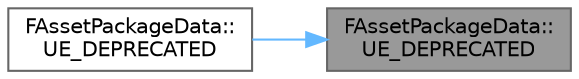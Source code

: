 digraph "FAssetPackageData::UE_DEPRECATED"
{
 // INTERACTIVE_SVG=YES
 // LATEX_PDF_SIZE
  bgcolor="transparent";
  edge [fontname=Helvetica,fontsize=10,labelfontname=Helvetica,labelfontsize=10];
  node [fontname=Helvetica,fontsize=10,shape=box,height=0.2,width=0.4];
  rankdir="RL";
  Node1 [id="Node000001",label="FAssetPackageData::\lUE_DEPRECATED",height=0.2,width=0.4,color="gray40", fillcolor="grey60", style="filled", fontcolor="black",tooltip="Hash of the package's .uasset/.umap file when it was last saved by the editor."];
  Node1 -> Node2 [id="edge1_Node000001_Node000002",dir="back",color="steelblue1",style="solid",tooltip=" "];
  Node2 [id="Node000002",label="FAssetPackageData::\lUE_DEPRECATED",height=0.2,width=0.4,color="grey40", fillcolor="white", style="filled",URL="$db/df4/classFAssetPackageData.html#a9d247e9a6f390da3a931b8f35132ae80",tooltip=" "];
}
